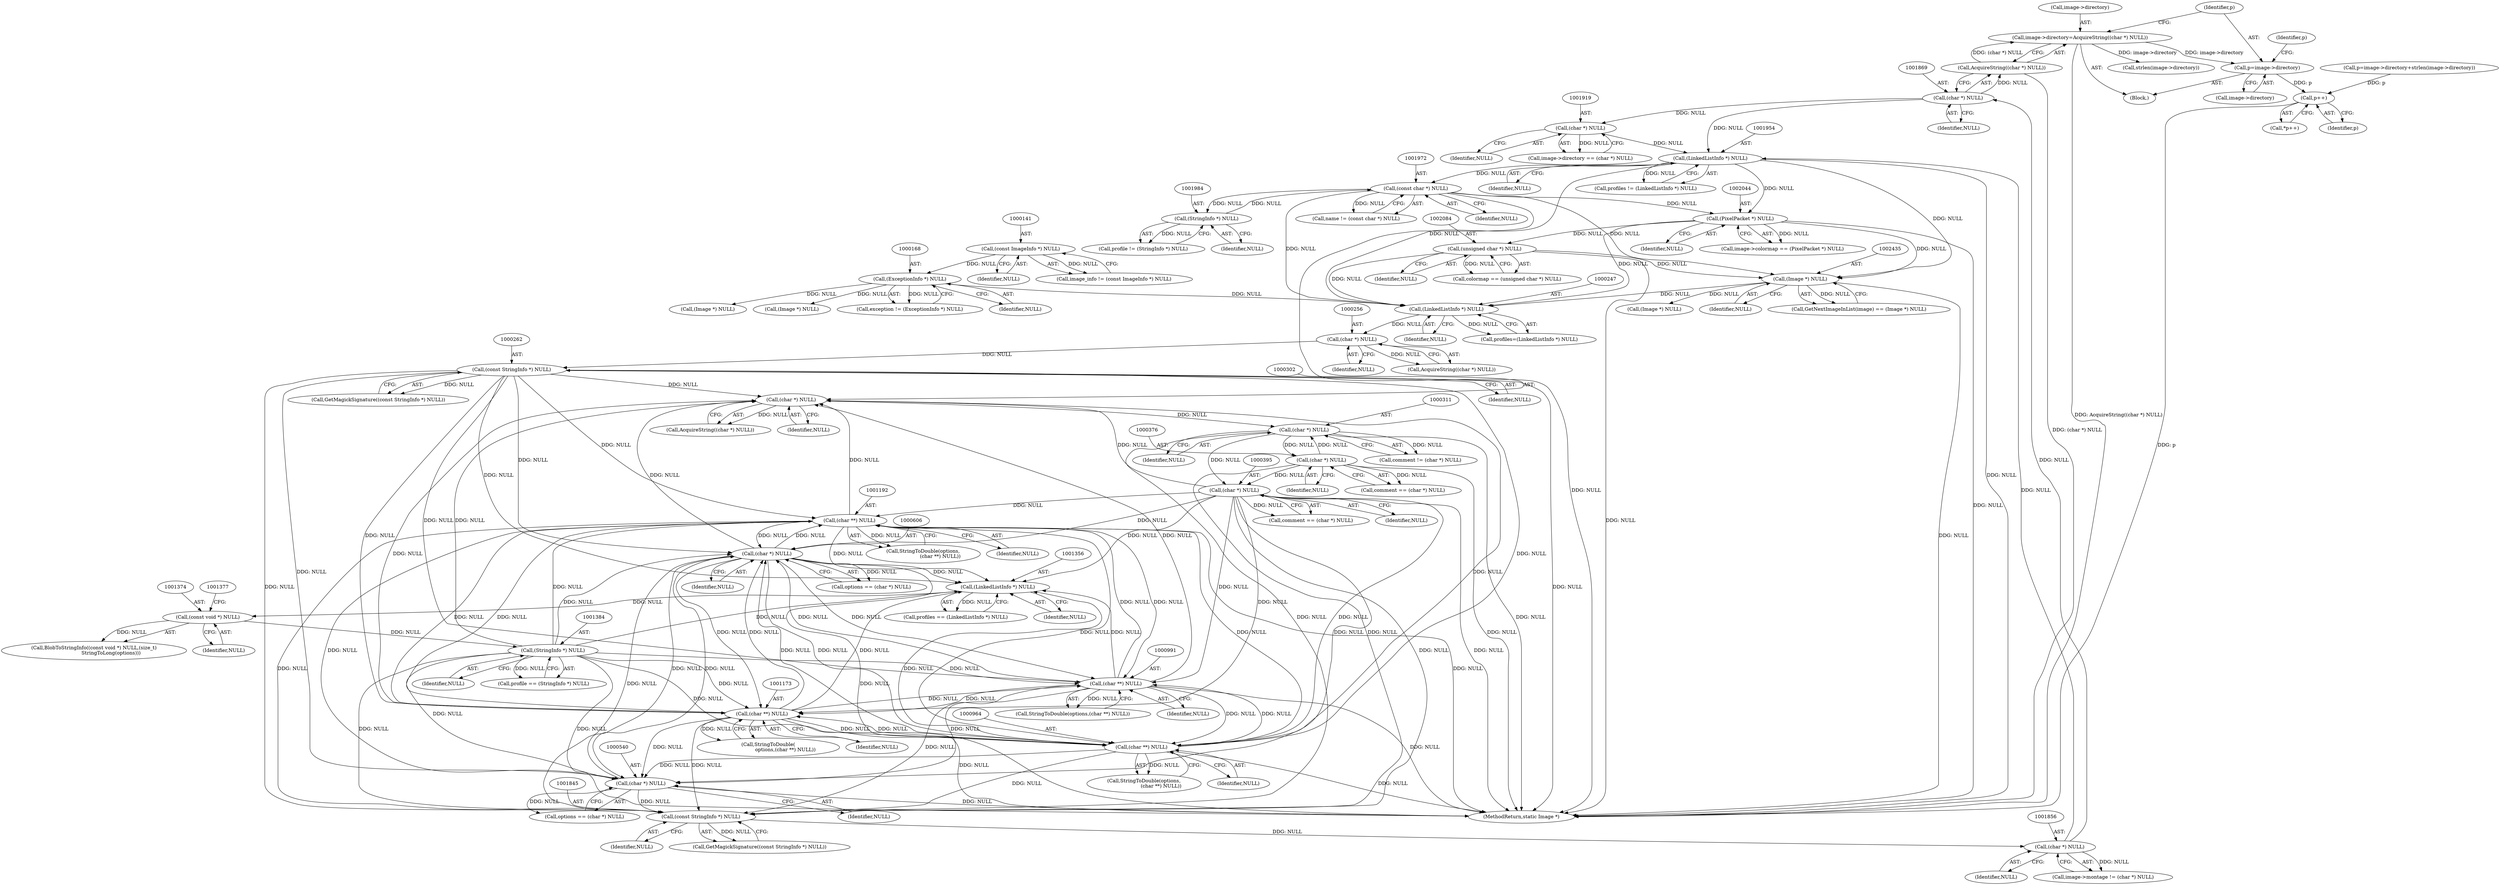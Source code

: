 digraph "0_ImageMagick_4493d9ca1124564da17f9b628ef9d0f1a6be9738@pointer" {
"1001871" [label="(Call,p=image->directory)"];
"1001863" [label="(Call,image->directory=AcquireString((char *) NULL))"];
"1001867" [label="(Call,AcquireString((char *) NULL))"];
"1001868" [label="(Call,(char *) NULL)"];
"1001855" [label="(Call,(char *) NULL)"];
"1001844" [label="(Call,(const StringInfo *) NULL)"];
"1000310" [label="(Call,(char *) NULL)"];
"1000375" [label="(Call,(char *) NULL)"];
"1000301" [label="(Call,(char *) NULL)"];
"1000261" [label="(Call,(const StringInfo *) NULL)"];
"1000255" [label="(Call,(char *) NULL)"];
"1000246" [label="(Call,(LinkedListInfo *) NULL)"];
"1001953" [label="(Call,(LinkedListInfo *) NULL)"];
"1001918" [label="(Call,(char *) NULL)"];
"1000167" [label="(Call,(ExceptionInfo *) NULL)"];
"1000140" [label="(Call,(const ImageInfo *) NULL)"];
"1002043" [label="(Call,(PixelPacket *) NULL)"];
"1001971" [label="(Call,(const char *) NULL)"];
"1001983" [label="(Call,(StringInfo *) NULL)"];
"1002083" [label="(Call,(unsigned char *) NULL)"];
"1002434" [label="(Call,(Image *) NULL)"];
"1001191" [label="(Call,(char **) NULL)"];
"1000394" [label="(Call,(char *) NULL)"];
"1000605" [label="(Call,(char *) NULL)"];
"1000539" [label="(Call,(char *) NULL)"];
"1001383" [label="(Call,(StringInfo *) NULL)"];
"1001373" [label="(Call,(const void *) NULL)"];
"1001355" [label="(Call,(LinkedListInfo *) NULL)"];
"1000963" [label="(Call,(char **) NULL)"];
"1001172" [label="(Call,(char **) NULL)"];
"1000990" [label="(Call,(char **) NULL)"];
"1001940" [label="(Call,p++)"];
"1000308" [label="(Call,comment != (char *) NULL)"];
"1001880" [label="(Identifier,p)"];
"1000197" [label="(Call,(Image *) NULL)"];
"1000375" [label="(Call,(char *) NULL)"];
"1001969" [label="(Call,name != (const char *) NULL)"];
"1002085" [label="(Identifier,NULL)"];
"1001941" [label="(Identifier,p)"];
"1002436" [label="(Identifier,NULL)"];
"1000254" [label="(Call,AcquireString((char *) NULL))"];
"1001170" [label="(Call,StringToDouble(\n                      options,(char **) NULL))"];
"1002045" [label="(Identifier,NULL)"];
"1001871" [label="(Call,p=image->directory)"];
"1001873" [label="(Call,image->directory)"];
"1001857" [label="(Identifier,NULL)"];
"1000377" [label="(Identifier,NULL)"];
"1001955" [label="(Identifier,NULL)"];
"1001864" [label="(Call,image->directory)"];
"1000988" [label="(Call,StringToDouble(options,(char **) NULL))"];
"1002039" [label="(Call,image->colormap == (PixelPacket *) NULL)"];
"1001174" [label="(Identifier,NULL)"];
"1002431" [label="(Call,GetNextImageInList(image) == (Image *) NULL)"];
"1001863" [label="(Call,image->directory=AcquireString((char *) NULL))"];
"1001867" [label="(Call,AcquireString((char *) NULL))"];
"1001355" [label="(Call,(LinkedListInfo *) NULL)"];
"1002083" [label="(Call,(unsigned char *) NULL)"];
"1000605" [label="(Call,(char *) NULL)"];
"1001985" [label="(Identifier,NULL)"];
"1000965" [label="(Identifier,NULL)"];
"1001981" [label="(Call,profile != (StringInfo *) NULL)"];
"1000603" [label="(Call,options == (char *) NULL)"];
"1000255" [label="(Call,(char *) NULL)"];
"1000961" [label="(Call,StringToDouble(options,\n                      (char **) NULL))"];
"1000541" [label="(Identifier,NULL)"];
"1001357" [label="(Identifier,NULL)"];
"1000246" [label="(Call,(LinkedListInfo *) NULL)"];
"1000165" [label="(Call,exception != (ExceptionInfo *) NULL)"];
"1001851" [label="(Call,image->montage != (char *) NULL)"];
"1000607" [label="(Identifier,NULL)"];
"1001983" [label="(Call,(StringInfo *) NULL)"];
"1001383" [label="(Call,(StringInfo *) NULL)"];
"1000990" [label="(Call,(char **) NULL)"];
"1001885" [label="(Call,strlen(image->directory))"];
"1001920" [label="(Identifier,NULL)"];
"1000169" [label="(Identifier,NULL)"];
"1000992" [label="(Identifier,NULL)"];
"1000373" [label="(Call,comment == (char *) NULL)"];
"1001870" [label="(Identifier,NULL)"];
"1002081" [label="(Call,colormap == (unsigned char *) NULL)"];
"1000140" [label="(Call,(const ImageInfo *) NULL)"];
"1001191" [label="(Call,(char **) NULL)"];
"1001940" [label="(Call,p++)"];
"1000312" [label="(Identifier,NULL)"];
"1000142" [label="(Identifier,NULL)"];
"1000244" [label="(Call,profiles=(LinkedListInfo *) NULL)"];
"1001855" [label="(Call,(char *) NULL)"];
"1001951" [label="(Call,profiles != (LinkedListInfo *) NULL)"];
"1000392" [label="(Call,comment == (char *) NULL)"];
"1000537" [label="(Call,options == (char *) NULL)"];
"1001858" [label="(Block,)"];
"1000396" [label="(Identifier,NULL)"];
"1000300" [label="(Call,AcquireString((char *) NULL))"];
"1001953" [label="(Call,(LinkedListInfo *) NULL)"];
"1001844" [label="(Call,(const StringInfo *) NULL)"];
"1000257" [label="(Identifier,NULL)"];
"1000263" [label="(Identifier,NULL)"];
"1001924" [label="(Call,p=image->directory+strlen(image->directory))"];
"1001189" [label="(Call,StringToDouble(options,\n                      (char **) NULL))"];
"1000310" [label="(Call,(char *) NULL)"];
"1001375" [label="(Identifier,NULL)"];
"1002043" [label="(Call,(PixelPacket *) NULL)"];
"1001353" [label="(Call,profiles == (LinkedListInfo *) NULL)"];
"1000248" [label="(Identifier,NULL)"];
"1001918" [label="(Call,(char *) NULL)"];
"1000963" [label="(Call,(char **) NULL)"];
"1001872" [label="(Identifier,p)"];
"1001372" [label="(Call,BlobToStringInfo((const void *) NULL,(size_t)\n                      StringToLong(options)))"];
"1000539" [label="(Call,(char *) NULL)"];
"1000394" [label="(Call,(char *) NULL)"];
"1000138" [label="(Call,image_info != (const ImageInfo *) NULL)"];
"1001971" [label="(Call,(const char *) NULL)"];
"1000303" [label="(Identifier,NULL)"];
"1000167" [label="(Call,(ExceptionInfo *) NULL)"];
"1000225" [label="(Call,(Image *) NULL)"];
"1001914" [label="(Call,image->directory == (char *) NULL)"];
"1000260" [label="(Call,GetMagickSignature((const StringInfo *) NULL))"];
"1001973" [label="(Identifier,NULL)"];
"1000301" [label="(Call,(char *) NULL)"];
"1001385" [label="(Identifier,NULL)"];
"1001381" [label="(Call,profile == (StringInfo *) NULL)"];
"1001373" [label="(Call,(const void *) NULL)"];
"1001939" [label="(Call,*p++)"];
"1002474" [label="(MethodReturn,static Image *)"];
"1002443" [label="(Call,(Image *) NULL)"];
"1000261" [label="(Call,(const StringInfo *) NULL)"];
"1001172" [label="(Call,(char **) NULL)"];
"1002434" [label="(Call,(Image *) NULL)"];
"1001843" [label="(Call,GetMagickSignature((const StringInfo *) NULL))"];
"1001193" [label="(Identifier,NULL)"];
"1001868" [label="(Call,(char *) NULL)"];
"1001846" [label="(Identifier,NULL)"];
"1001871" -> "1001858"  [label="AST: "];
"1001871" -> "1001873"  [label="CFG: "];
"1001872" -> "1001871"  [label="AST: "];
"1001873" -> "1001871"  [label="AST: "];
"1001880" -> "1001871"  [label="CFG: "];
"1001863" -> "1001871"  [label="DDG: image->directory"];
"1001871" -> "1001940"  [label="DDG: p"];
"1001863" -> "1001858"  [label="AST: "];
"1001863" -> "1001867"  [label="CFG: "];
"1001864" -> "1001863"  [label="AST: "];
"1001867" -> "1001863"  [label="AST: "];
"1001872" -> "1001863"  [label="CFG: "];
"1001863" -> "1002474"  [label="DDG: AcquireString((char *) NULL)"];
"1001867" -> "1001863"  [label="DDG: (char *) NULL"];
"1001863" -> "1001885"  [label="DDG: image->directory"];
"1001867" -> "1001868"  [label="CFG: "];
"1001868" -> "1001867"  [label="AST: "];
"1001867" -> "1002474"  [label="DDG: (char *) NULL"];
"1001868" -> "1001867"  [label="DDG: NULL"];
"1001868" -> "1001870"  [label="CFG: "];
"1001869" -> "1001868"  [label="AST: "];
"1001870" -> "1001868"  [label="AST: "];
"1001855" -> "1001868"  [label="DDG: NULL"];
"1001868" -> "1001918"  [label="DDG: NULL"];
"1001868" -> "1001953"  [label="DDG: NULL"];
"1001855" -> "1001851"  [label="AST: "];
"1001855" -> "1001857"  [label="CFG: "];
"1001856" -> "1001855"  [label="AST: "];
"1001857" -> "1001855"  [label="AST: "];
"1001851" -> "1001855"  [label="CFG: "];
"1001855" -> "1001851"  [label="DDG: NULL"];
"1001844" -> "1001855"  [label="DDG: NULL"];
"1001855" -> "1001953"  [label="DDG: NULL"];
"1001844" -> "1001843"  [label="AST: "];
"1001844" -> "1001846"  [label="CFG: "];
"1001845" -> "1001844"  [label="AST: "];
"1001846" -> "1001844"  [label="AST: "];
"1001843" -> "1001844"  [label="CFG: "];
"1001844" -> "1001843"  [label="DDG: NULL"];
"1000310" -> "1001844"  [label="DDG: NULL"];
"1000375" -> "1001844"  [label="DDG: NULL"];
"1000261" -> "1001844"  [label="DDG: NULL"];
"1000539" -> "1001844"  [label="DDG: NULL"];
"1001191" -> "1001844"  [label="DDG: NULL"];
"1000394" -> "1001844"  [label="DDG: NULL"];
"1000605" -> "1001844"  [label="DDG: NULL"];
"1001383" -> "1001844"  [label="DDG: NULL"];
"1000963" -> "1001844"  [label="DDG: NULL"];
"1001172" -> "1001844"  [label="DDG: NULL"];
"1000990" -> "1001844"  [label="DDG: NULL"];
"1000310" -> "1000308"  [label="AST: "];
"1000310" -> "1000312"  [label="CFG: "];
"1000311" -> "1000310"  [label="AST: "];
"1000312" -> "1000310"  [label="AST: "];
"1000308" -> "1000310"  [label="CFG: "];
"1000310" -> "1002474"  [label="DDG: NULL"];
"1000310" -> "1000308"  [label="DDG: NULL"];
"1000375" -> "1000310"  [label="DDG: NULL"];
"1000301" -> "1000310"  [label="DDG: NULL"];
"1000310" -> "1000375"  [label="DDG: NULL"];
"1000310" -> "1000394"  [label="DDG: NULL"];
"1000375" -> "1000373"  [label="AST: "];
"1000375" -> "1000377"  [label="CFG: "];
"1000376" -> "1000375"  [label="AST: "];
"1000377" -> "1000375"  [label="AST: "];
"1000373" -> "1000375"  [label="CFG: "];
"1000375" -> "1002474"  [label="DDG: NULL"];
"1000375" -> "1000373"  [label="DDG: NULL"];
"1000375" -> "1000394"  [label="DDG: NULL"];
"1000301" -> "1000300"  [label="AST: "];
"1000301" -> "1000303"  [label="CFG: "];
"1000302" -> "1000301"  [label="AST: "];
"1000303" -> "1000301"  [label="AST: "];
"1000300" -> "1000301"  [label="CFG: "];
"1000301" -> "1000300"  [label="DDG: NULL"];
"1000261" -> "1000301"  [label="DDG: NULL"];
"1001191" -> "1000301"  [label="DDG: NULL"];
"1000394" -> "1000301"  [label="DDG: NULL"];
"1000605" -> "1000301"  [label="DDG: NULL"];
"1001383" -> "1000301"  [label="DDG: NULL"];
"1000963" -> "1000301"  [label="DDG: NULL"];
"1001172" -> "1000301"  [label="DDG: NULL"];
"1000990" -> "1000301"  [label="DDG: NULL"];
"1000261" -> "1000260"  [label="AST: "];
"1000261" -> "1000263"  [label="CFG: "];
"1000262" -> "1000261"  [label="AST: "];
"1000263" -> "1000261"  [label="AST: "];
"1000260" -> "1000261"  [label="CFG: "];
"1000261" -> "1002474"  [label="DDG: NULL"];
"1000261" -> "1000260"  [label="DDG: NULL"];
"1000255" -> "1000261"  [label="DDG: NULL"];
"1000261" -> "1000539"  [label="DDG: NULL"];
"1000261" -> "1000605"  [label="DDG: NULL"];
"1000261" -> "1000963"  [label="DDG: NULL"];
"1000261" -> "1000990"  [label="DDG: NULL"];
"1000261" -> "1001172"  [label="DDG: NULL"];
"1000261" -> "1001191"  [label="DDG: NULL"];
"1000261" -> "1001355"  [label="DDG: NULL"];
"1000255" -> "1000254"  [label="AST: "];
"1000255" -> "1000257"  [label="CFG: "];
"1000256" -> "1000255"  [label="AST: "];
"1000257" -> "1000255"  [label="AST: "];
"1000254" -> "1000255"  [label="CFG: "];
"1000255" -> "1000254"  [label="DDG: NULL"];
"1000246" -> "1000255"  [label="DDG: NULL"];
"1000246" -> "1000244"  [label="AST: "];
"1000246" -> "1000248"  [label="CFG: "];
"1000247" -> "1000246"  [label="AST: "];
"1000248" -> "1000246"  [label="AST: "];
"1000244" -> "1000246"  [label="CFG: "];
"1000246" -> "1000244"  [label="DDG: NULL"];
"1001953" -> "1000246"  [label="DDG: NULL"];
"1000167" -> "1000246"  [label="DDG: NULL"];
"1002043" -> "1000246"  [label="DDG: NULL"];
"1002083" -> "1000246"  [label="DDG: NULL"];
"1002434" -> "1000246"  [label="DDG: NULL"];
"1001971" -> "1000246"  [label="DDG: NULL"];
"1001953" -> "1001951"  [label="AST: "];
"1001953" -> "1001955"  [label="CFG: "];
"1001954" -> "1001953"  [label="AST: "];
"1001955" -> "1001953"  [label="AST: "];
"1001951" -> "1001953"  [label="CFG: "];
"1001953" -> "1002474"  [label="DDG: NULL"];
"1001953" -> "1001951"  [label="DDG: NULL"];
"1001918" -> "1001953"  [label="DDG: NULL"];
"1001953" -> "1001971"  [label="DDG: NULL"];
"1001953" -> "1002043"  [label="DDG: NULL"];
"1001953" -> "1002434"  [label="DDG: NULL"];
"1001918" -> "1001914"  [label="AST: "];
"1001918" -> "1001920"  [label="CFG: "];
"1001919" -> "1001918"  [label="AST: "];
"1001920" -> "1001918"  [label="AST: "];
"1001914" -> "1001918"  [label="CFG: "];
"1001918" -> "1001914"  [label="DDG: NULL"];
"1000167" -> "1000165"  [label="AST: "];
"1000167" -> "1000169"  [label="CFG: "];
"1000168" -> "1000167"  [label="AST: "];
"1000169" -> "1000167"  [label="AST: "];
"1000165" -> "1000167"  [label="CFG: "];
"1000167" -> "1000165"  [label="DDG: NULL"];
"1000140" -> "1000167"  [label="DDG: NULL"];
"1000167" -> "1000197"  [label="DDG: NULL"];
"1000167" -> "1000225"  [label="DDG: NULL"];
"1000140" -> "1000138"  [label="AST: "];
"1000140" -> "1000142"  [label="CFG: "];
"1000141" -> "1000140"  [label="AST: "];
"1000142" -> "1000140"  [label="AST: "];
"1000138" -> "1000140"  [label="CFG: "];
"1000140" -> "1000138"  [label="DDG: NULL"];
"1002043" -> "1002039"  [label="AST: "];
"1002043" -> "1002045"  [label="CFG: "];
"1002044" -> "1002043"  [label="AST: "];
"1002045" -> "1002043"  [label="AST: "];
"1002039" -> "1002043"  [label="CFG: "];
"1002043" -> "1002474"  [label="DDG: NULL"];
"1002043" -> "1002039"  [label="DDG: NULL"];
"1001971" -> "1002043"  [label="DDG: NULL"];
"1002043" -> "1002083"  [label="DDG: NULL"];
"1002043" -> "1002434"  [label="DDG: NULL"];
"1001971" -> "1001969"  [label="AST: "];
"1001971" -> "1001973"  [label="CFG: "];
"1001972" -> "1001971"  [label="AST: "];
"1001973" -> "1001971"  [label="AST: "];
"1001969" -> "1001971"  [label="CFG: "];
"1001971" -> "1002474"  [label="DDG: NULL"];
"1001971" -> "1001969"  [label="DDG: NULL"];
"1001983" -> "1001971"  [label="DDG: NULL"];
"1001971" -> "1001983"  [label="DDG: NULL"];
"1001971" -> "1002434"  [label="DDG: NULL"];
"1001983" -> "1001981"  [label="AST: "];
"1001983" -> "1001985"  [label="CFG: "];
"1001984" -> "1001983"  [label="AST: "];
"1001985" -> "1001983"  [label="AST: "];
"1001981" -> "1001983"  [label="CFG: "];
"1001983" -> "1001981"  [label="DDG: NULL"];
"1002083" -> "1002081"  [label="AST: "];
"1002083" -> "1002085"  [label="CFG: "];
"1002084" -> "1002083"  [label="AST: "];
"1002085" -> "1002083"  [label="AST: "];
"1002081" -> "1002083"  [label="CFG: "];
"1002083" -> "1002474"  [label="DDG: NULL"];
"1002083" -> "1002081"  [label="DDG: NULL"];
"1002083" -> "1002434"  [label="DDG: NULL"];
"1002434" -> "1002431"  [label="AST: "];
"1002434" -> "1002436"  [label="CFG: "];
"1002435" -> "1002434"  [label="AST: "];
"1002436" -> "1002434"  [label="AST: "];
"1002431" -> "1002434"  [label="CFG: "];
"1002434" -> "1002474"  [label="DDG: NULL"];
"1002434" -> "1002431"  [label="DDG: NULL"];
"1002434" -> "1002443"  [label="DDG: NULL"];
"1001191" -> "1001189"  [label="AST: "];
"1001191" -> "1001193"  [label="CFG: "];
"1001192" -> "1001191"  [label="AST: "];
"1001193" -> "1001191"  [label="AST: "];
"1001189" -> "1001191"  [label="CFG: "];
"1001191" -> "1002474"  [label="DDG: NULL"];
"1001191" -> "1000539"  [label="DDG: NULL"];
"1001191" -> "1000605"  [label="DDG: NULL"];
"1001191" -> "1000963"  [label="DDG: NULL"];
"1001191" -> "1000990"  [label="DDG: NULL"];
"1001191" -> "1001172"  [label="DDG: NULL"];
"1001191" -> "1001189"  [label="DDG: NULL"];
"1000394" -> "1001191"  [label="DDG: NULL"];
"1000605" -> "1001191"  [label="DDG: NULL"];
"1001383" -> "1001191"  [label="DDG: NULL"];
"1000963" -> "1001191"  [label="DDG: NULL"];
"1001172" -> "1001191"  [label="DDG: NULL"];
"1000990" -> "1001191"  [label="DDG: NULL"];
"1001191" -> "1001355"  [label="DDG: NULL"];
"1000394" -> "1000392"  [label="AST: "];
"1000394" -> "1000396"  [label="CFG: "];
"1000395" -> "1000394"  [label="AST: "];
"1000396" -> "1000394"  [label="AST: "];
"1000392" -> "1000394"  [label="CFG: "];
"1000394" -> "1002474"  [label="DDG: NULL"];
"1000394" -> "1000392"  [label="DDG: NULL"];
"1000394" -> "1000539"  [label="DDG: NULL"];
"1000394" -> "1000605"  [label="DDG: NULL"];
"1000394" -> "1000963"  [label="DDG: NULL"];
"1000394" -> "1000990"  [label="DDG: NULL"];
"1000394" -> "1001172"  [label="DDG: NULL"];
"1000394" -> "1001355"  [label="DDG: NULL"];
"1000605" -> "1000603"  [label="AST: "];
"1000605" -> "1000607"  [label="CFG: "];
"1000606" -> "1000605"  [label="AST: "];
"1000607" -> "1000605"  [label="AST: "];
"1000603" -> "1000605"  [label="CFG: "];
"1000605" -> "1002474"  [label="DDG: NULL"];
"1000605" -> "1000539"  [label="DDG: NULL"];
"1000605" -> "1000603"  [label="DDG: NULL"];
"1000539" -> "1000605"  [label="DDG: NULL"];
"1001383" -> "1000605"  [label="DDG: NULL"];
"1000963" -> "1000605"  [label="DDG: NULL"];
"1001172" -> "1000605"  [label="DDG: NULL"];
"1000990" -> "1000605"  [label="DDG: NULL"];
"1000605" -> "1000963"  [label="DDG: NULL"];
"1000605" -> "1000990"  [label="DDG: NULL"];
"1000605" -> "1001172"  [label="DDG: NULL"];
"1000605" -> "1001355"  [label="DDG: NULL"];
"1000539" -> "1000537"  [label="AST: "];
"1000539" -> "1000541"  [label="CFG: "];
"1000540" -> "1000539"  [label="AST: "];
"1000541" -> "1000539"  [label="AST: "];
"1000537" -> "1000539"  [label="CFG: "];
"1000539" -> "1002474"  [label="DDG: NULL"];
"1000539" -> "1000537"  [label="DDG: NULL"];
"1001383" -> "1000539"  [label="DDG: NULL"];
"1000963" -> "1000539"  [label="DDG: NULL"];
"1001172" -> "1000539"  [label="DDG: NULL"];
"1000990" -> "1000539"  [label="DDG: NULL"];
"1001383" -> "1001381"  [label="AST: "];
"1001383" -> "1001385"  [label="CFG: "];
"1001384" -> "1001383"  [label="AST: "];
"1001385" -> "1001383"  [label="AST: "];
"1001381" -> "1001383"  [label="CFG: "];
"1001383" -> "1002474"  [label="DDG: NULL"];
"1001383" -> "1000963"  [label="DDG: NULL"];
"1001383" -> "1000990"  [label="DDG: NULL"];
"1001383" -> "1001172"  [label="DDG: NULL"];
"1001383" -> "1001355"  [label="DDG: NULL"];
"1001383" -> "1001381"  [label="DDG: NULL"];
"1001373" -> "1001383"  [label="DDG: NULL"];
"1001373" -> "1001372"  [label="AST: "];
"1001373" -> "1001375"  [label="CFG: "];
"1001374" -> "1001373"  [label="AST: "];
"1001375" -> "1001373"  [label="AST: "];
"1001377" -> "1001373"  [label="CFG: "];
"1001373" -> "1001372"  [label="DDG: NULL"];
"1001355" -> "1001373"  [label="DDG: NULL"];
"1001355" -> "1001353"  [label="AST: "];
"1001355" -> "1001357"  [label="CFG: "];
"1001356" -> "1001355"  [label="AST: "];
"1001357" -> "1001355"  [label="AST: "];
"1001353" -> "1001355"  [label="CFG: "];
"1001355" -> "1001353"  [label="DDG: NULL"];
"1000963" -> "1001355"  [label="DDG: NULL"];
"1001172" -> "1001355"  [label="DDG: NULL"];
"1000990" -> "1001355"  [label="DDG: NULL"];
"1000963" -> "1000961"  [label="AST: "];
"1000963" -> "1000965"  [label="CFG: "];
"1000964" -> "1000963"  [label="AST: "];
"1000965" -> "1000963"  [label="AST: "];
"1000961" -> "1000963"  [label="CFG: "];
"1000963" -> "1002474"  [label="DDG: NULL"];
"1000963" -> "1000961"  [label="DDG: NULL"];
"1001172" -> "1000963"  [label="DDG: NULL"];
"1000990" -> "1000963"  [label="DDG: NULL"];
"1000963" -> "1000990"  [label="DDG: NULL"];
"1000963" -> "1001172"  [label="DDG: NULL"];
"1001172" -> "1001170"  [label="AST: "];
"1001172" -> "1001174"  [label="CFG: "];
"1001173" -> "1001172"  [label="AST: "];
"1001174" -> "1001172"  [label="AST: "];
"1001170" -> "1001172"  [label="CFG: "];
"1001172" -> "1002474"  [label="DDG: NULL"];
"1001172" -> "1000990"  [label="DDG: NULL"];
"1001172" -> "1001170"  [label="DDG: NULL"];
"1000990" -> "1001172"  [label="DDG: NULL"];
"1000990" -> "1000988"  [label="AST: "];
"1000990" -> "1000992"  [label="CFG: "];
"1000991" -> "1000990"  [label="AST: "];
"1000992" -> "1000990"  [label="AST: "];
"1000988" -> "1000990"  [label="CFG: "];
"1000990" -> "1002474"  [label="DDG: NULL"];
"1000990" -> "1000988"  [label="DDG: NULL"];
"1001940" -> "1001939"  [label="AST: "];
"1001940" -> "1001941"  [label="CFG: "];
"1001941" -> "1001940"  [label="AST: "];
"1001939" -> "1001940"  [label="CFG: "];
"1001940" -> "1002474"  [label="DDG: p"];
"1001924" -> "1001940"  [label="DDG: p"];
}
